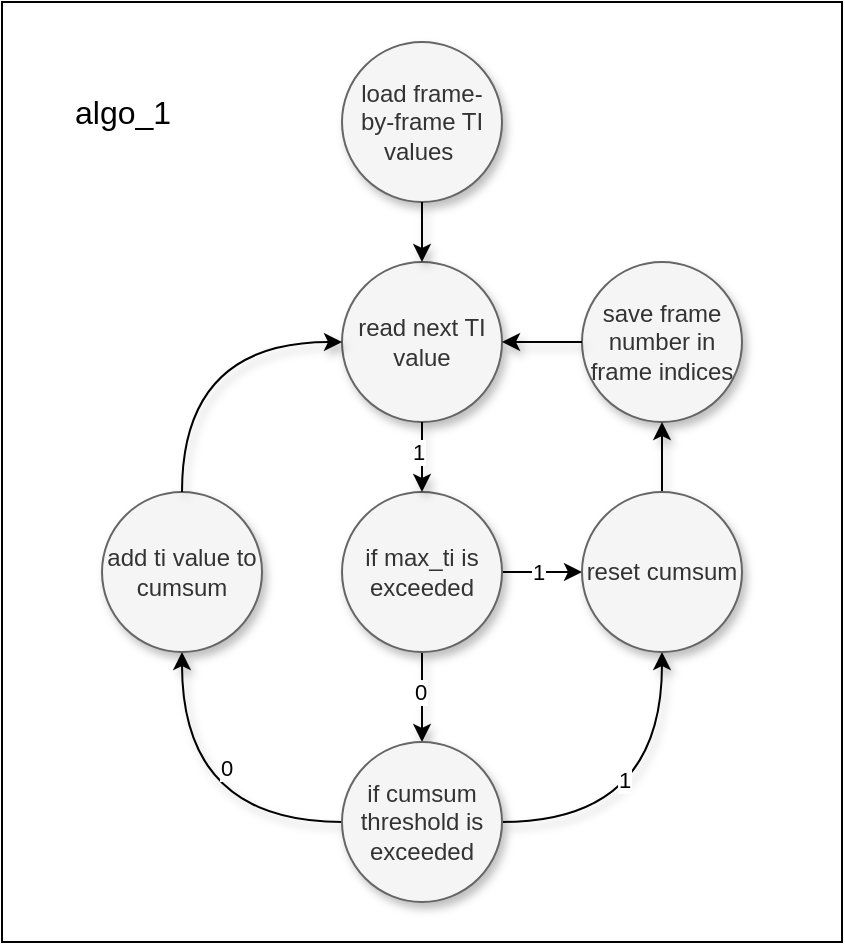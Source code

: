 <mxfile version="27.0.5" pages="6">
  <diagram name="algo1" id="71HnFJK430C_7FDIOIWX">
    <mxGraphModel dx="949" dy="551" grid="1" gridSize="10" guides="1" tooltips="1" connect="1" arrows="1" fold="1" page="1" pageScale="1" pageWidth="850" pageHeight="1100" math="0" shadow="0">
      <root>
        <mxCell id="0" />
        <mxCell id="1" parent="0" />
        <mxCell id="voDdZIROr1WUxbnYvY6X-23" value="" style="rounded=0;whiteSpace=wrap;html=1;fillColor=none;" parent="1" vertex="1">
          <mxGeometry x="220" y="20" width="420" height="470" as="geometry" />
        </mxCell>
        <mxCell id="FpjqDl7yzt5mH1No-ecy-1" value="load frame-&lt;br&gt;by-frame TI values&amp;nbsp;" style="ellipse;whiteSpace=wrap;html=1;fillColor=#f5f5f5;fontColor=#333333;strokeColor=#666666;shadow=1;" parent="1" vertex="1">
          <mxGeometry x="390" y="40" width="80" height="80" as="geometry" />
        </mxCell>
        <mxCell id="FpjqDl7yzt5mH1No-ecy-5" value="" style="rounded=0;orthogonalLoop=1;jettySize=auto;html=1;entryX=0;entryY=0.5;entryDx=0;entryDy=0;exitX=1;exitY=0.5;exitDx=0;exitDy=0;" parent="1" source="FpjqDl7yzt5mH1No-ecy-2" target="voDdZIROr1WUxbnYvY6X-18" edge="1">
          <mxGeometry relative="1" as="geometry" />
        </mxCell>
        <mxCell id="FpjqDl7yzt5mH1No-ecy-6" value="1" style="edgeLabel;html=1;align=center;verticalAlign=middle;resizable=0;points=[];" parent="FpjqDl7yzt5mH1No-ecy-5" vertex="1" connectable="0">
          <mxGeometry x="-0.125" relative="1" as="geometry">
            <mxPoint as="offset" />
          </mxGeometry>
        </mxCell>
        <mxCell id="FpjqDl7yzt5mH1No-ecy-8" value="" style="edgeStyle=orthogonalEdgeStyle;rounded=0;orthogonalLoop=1;jettySize=auto;html=1;shadow=1;" parent="1" source="FpjqDl7yzt5mH1No-ecy-2" target="FpjqDl7yzt5mH1No-ecy-7" edge="1">
          <mxGeometry relative="1" as="geometry" />
        </mxCell>
        <mxCell id="voDdZIROr1WUxbnYvY6X-16" value="0" style="edgeLabel;html=1;align=center;verticalAlign=middle;resizable=0;points=[];" parent="FpjqDl7yzt5mH1No-ecy-8" vertex="1" connectable="0">
          <mxGeometry x="-0.125" y="-1" relative="1" as="geometry">
            <mxPoint as="offset" />
          </mxGeometry>
        </mxCell>
        <mxCell id="FpjqDl7yzt5mH1No-ecy-2" value="if max_ti is exceeded" style="ellipse;whiteSpace=wrap;html=1;fillColor=#f5f5f5;fontColor=#333333;strokeColor=#666666;shadow=1;" parent="1" vertex="1">
          <mxGeometry x="390" y="265" width="80" height="80" as="geometry" />
        </mxCell>
        <mxCell id="FpjqDl7yzt5mH1No-ecy-4" value="save frame number in frame indices" style="ellipse;whiteSpace=wrap;html=1;fillColor=#f5f5f5;fontColor=#333333;strokeColor=#666666;shadow=1;" parent="1" vertex="1">
          <mxGeometry x="510" y="150" width="80" height="80" as="geometry" />
        </mxCell>
        <mxCell id="voDdZIROr1WUxbnYvY6X-14" value="" style="edgeStyle=orthogonalEdgeStyle;rounded=0;orthogonalLoop=1;jettySize=auto;html=1;curved=1;shadow=1;" parent="1" source="FpjqDl7yzt5mH1No-ecy-7" target="voDdZIROr1WUxbnYvY6X-13" edge="1">
          <mxGeometry relative="1" as="geometry" />
        </mxCell>
        <mxCell id="voDdZIROr1WUxbnYvY6X-17" value="0" style="edgeLabel;html=1;align=center;verticalAlign=middle;resizable=0;points=[];" parent="voDdZIROr1WUxbnYvY6X-14" vertex="1" connectable="0">
          <mxGeometry x="-0.296" y="-27" relative="1" as="geometry">
            <mxPoint as="offset" />
          </mxGeometry>
        </mxCell>
        <mxCell id="voDdZIROr1WUxbnYvY6X-19" value="" style="edgeStyle=orthogonalEdgeStyle;rounded=0;orthogonalLoop=1;jettySize=auto;html=1;shadow=1;curved=1;" parent="1" source="FpjqDl7yzt5mH1No-ecy-7" target="voDdZIROr1WUxbnYvY6X-18" edge="1">
          <mxGeometry relative="1" as="geometry" />
        </mxCell>
        <mxCell id="ffDxXBgFUZw_1GEEbMua-1" value="1" style="edgeLabel;html=1;align=center;verticalAlign=middle;resizable=0;points=[];" vertex="1" connectable="0" parent="voDdZIROr1WUxbnYvY6X-19">
          <mxGeometry x="0.233" y="19" relative="1" as="geometry">
            <mxPoint as="offset" />
          </mxGeometry>
        </mxCell>
        <mxCell id="FpjqDl7yzt5mH1No-ecy-7" value="if cumsum threshold is exceeded" style="ellipse;whiteSpace=wrap;html=1;fillColor=#f5f5f5;fontColor=#333333;strokeColor=#666666;shadow=1;" parent="1" vertex="1">
          <mxGeometry x="390" y="390" width="80" height="80" as="geometry" />
        </mxCell>
        <mxCell id="FpjqDl7yzt5mH1No-ecy-11" value="read next TI value" style="ellipse;whiteSpace=wrap;html=1;fillColor=#f5f5f5;fontColor=#333333;strokeColor=#666666;shadow=1;" parent="1" vertex="1">
          <mxGeometry x="390" y="150" width="80" height="80" as="geometry" />
        </mxCell>
        <mxCell id="FpjqDl7yzt5mH1No-ecy-13" value="" style="endArrow=classic;html=1;rounded=0;entryX=0.5;entryY=0;entryDx=0;entryDy=0;exitX=0.5;exitY=1;exitDx=0;exitDy=0;curved=1;shadow=1;" parent="1" source="FpjqDl7yzt5mH1No-ecy-11" target="FpjqDl7yzt5mH1No-ecy-2" edge="1">
          <mxGeometry width="50" height="50" relative="1" as="geometry">
            <mxPoint x="450" y="475" as="sourcePoint" />
            <mxPoint x="500" y="425" as="targetPoint" />
          </mxGeometry>
        </mxCell>
        <mxCell id="FpjqDl7yzt5mH1No-ecy-17" value="1" style="edgeLabel;html=1;align=center;verticalAlign=middle;resizable=0;points=[];" parent="FpjqDl7yzt5mH1No-ecy-13" vertex="1" connectable="0">
          <mxGeometry x="-0.171" y="-2" relative="1" as="geometry">
            <mxPoint as="offset" />
          </mxGeometry>
        </mxCell>
        <mxCell id="FpjqDl7yzt5mH1No-ecy-16" value="" style="endArrow=classic;html=1;rounded=0;entryX=1;entryY=0.5;entryDx=0;entryDy=0;exitX=0;exitY=0.5;exitDx=0;exitDy=0;curved=1;shadow=1;" parent="1" source="FpjqDl7yzt5mH1No-ecy-4" target="FpjqDl7yzt5mH1No-ecy-11" edge="1">
          <mxGeometry width="50" height="50" relative="1" as="geometry">
            <mxPoint x="450" y="475" as="sourcePoint" />
            <mxPoint x="500" y="425" as="targetPoint" />
            <Array as="points" />
          </mxGeometry>
        </mxCell>
        <mxCell id="FpjqDl7yzt5mH1No-ecy-18" value="" style="endArrow=classic;html=1;rounded=0;entryX=0.5;entryY=0;entryDx=0;entryDy=0;exitX=0.5;exitY=1;exitDx=0;exitDy=0;shadow=1;" parent="1" source="FpjqDl7yzt5mH1No-ecy-1" target="FpjqDl7yzt5mH1No-ecy-11" edge="1">
          <mxGeometry width="50" height="50" relative="1" as="geometry">
            <mxPoint x="400" y="400" as="sourcePoint" />
            <mxPoint x="450" y="350" as="targetPoint" />
          </mxGeometry>
        </mxCell>
        <mxCell id="voDdZIROr1WUxbnYvY6X-13" value="add ti value to cumsum" style="ellipse;whiteSpace=wrap;html=1;fillColor=#f5f5f5;fontColor=#333333;strokeColor=#666666;shadow=1;" parent="1" vertex="1">
          <mxGeometry x="270" y="265" width="80" height="80" as="geometry" />
        </mxCell>
        <mxCell id="voDdZIROr1WUxbnYvY6X-15" value="" style="endArrow=classic;html=1;rounded=0;exitX=0.5;exitY=0;exitDx=0;exitDy=0;entryX=0;entryY=0.5;entryDx=0;entryDy=0;curved=1;shadow=1;" parent="1" source="voDdZIROr1WUxbnYvY6X-13" target="FpjqDl7yzt5mH1No-ecy-11" edge="1">
          <mxGeometry width="50" height="50" relative="1" as="geometry">
            <mxPoint x="400" y="380" as="sourcePoint" />
            <mxPoint x="450" y="330" as="targetPoint" />
            <Array as="points">
              <mxPoint x="310" y="190" />
            </Array>
          </mxGeometry>
        </mxCell>
        <mxCell id="voDdZIROr1WUxbnYvY6X-20" value="" style="edgeStyle=orthogonalEdgeStyle;rounded=0;orthogonalLoop=1;jettySize=auto;html=1;shadow=1;" parent="1" source="voDdZIROr1WUxbnYvY6X-18" target="FpjqDl7yzt5mH1No-ecy-4" edge="1">
          <mxGeometry relative="1" as="geometry" />
        </mxCell>
        <mxCell id="voDdZIROr1WUxbnYvY6X-18" value="reset cumsum" style="ellipse;whiteSpace=wrap;html=1;fillColor=#f5f5f5;fontColor=#333333;strokeColor=#666666;shadow=1;" parent="1" vertex="1">
          <mxGeometry x="510" y="265" width="80" height="80" as="geometry" />
        </mxCell>
        <mxCell id="voDdZIROr1WUxbnYvY6X-22" value="algo_1" style="text;html=1;align=center;verticalAlign=middle;resizable=0;points=[];autosize=1;strokeColor=none;fillColor=none;fontSize=16;" parent="1" vertex="1">
          <mxGeometry x="245" y="60" width="70" height="30" as="geometry" />
        </mxCell>
      </root>
    </mxGraphModel>
  </diagram>
  <diagram id="JQ2PZxAmj99fhvYnRebr" name="algo1_process">
    <mxGraphModel dx="1615" dy="851" grid="1" gridSize="10" guides="1" tooltips="1" connect="1" arrows="1" fold="1" page="1" pageScale="1" pageWidth="1100" pageHeight="850" math="0" shadow="0">
      <root>
        <mxCell id="0" />
        <mxCell id="1" parent="0" />
        <mxCell id="JAM7gb6TAAjPx7ZSE7II-1" value="" style="edgeStyle=orthogonalEdgeStyle;rounded=0;orthogonalLoop=1;jettySize=auto;html=1;startArrow=classic;startFill=1;endArrow=none;fillColor=#f5f5f5;strokeColor=#666666;shadow=1;exitX=0;exitY=0.5;exitDx=0;exitDy=0;" parent="1" source="JAM7gb6TAAjPx7ZSE7II-8" target="JAM7gb6TAAjPx7ZSE7II-4" edge="1">
          <mxGeometry relative="1" as="geometry" />
        </mxCell>
        <mxCell id="JAM7gb6TAAjPx7ZSE7II-2" value="" style="edgeStyle=orthogonalEdgeStyle;rounded=0;orthogonalLoop=1;jettySize=auto;html=1;fillColor=#f5f5f5;strokeColor=#666666;shadow=1;" parent="1" source="JAM7gb6TAAjPx7ZSE7II-3" target="JAM7gb6TAAjPx7ZSE7II-6" edge="1">
          <mxGeometry relative="1" as="geometry" />
        </mxCell>
        <mxCell id="JAM7gb6TAAjPx7ZSE7II-3" value="get frame-by-frame SITI values from siti-tools" style="whiteSpace=wrap;html=1;rounded=0;fillColor=#f5f5f5;fontColor=#333333;strokeColor=#666666;shadow=1;direction=east;" parent="1" vertex="1">
          <mxGeometry x="420" y="330" width="80" height="70" as="geometry" />
        </mxCell>
        <mxCell id="JAM7gb6TAAjPx7ZSE7II-4" value="get .h265 file" style="whiteSpace=wrap;html=1;rounded=0;fillColor=#f5f5f5;fontColor=#333333;strokeColor=#666666;shadow=1;direction=east;" parent="1" vertex="1">
          <mxGeometry x="200" y="345" width="80" height="40" as="geometry" />
        </mxCell>
        <mxCell id="JAM7gb6TAAjPx7ZSE7II-5" value="" style="edgeStyle=orthogonalEdgeStyle;rounded=0;orthogonalLoop=1;jettySize=auto;html=1;" parent="1" source="JAM7gb6TAAjPx7ZSE7II-6" target="JAM7gb6TAAjPx7ZSE7II-10" edge="1">
          <mxGeometry relative="1" as="geometry" />
        </mxCell>
        <mxCell id="JAM7gb6TAAjPx7ZSE7II-6" value="get frame indices from algo_v1" style="whiteSpace=wrap;html=1;rounded=0;fillColor=#f5f5f5;fontColor=#333333;strokeColor=#666666;shadow=1;direction=east;" parent="1" vertex="1">
          <mxGeometry x="530" y="335" width="80" height="60" as="geometry" />
        </mxCell>
        <mxCell id="JAM7gb6TAAjPx7ZSE7II-7" value="" style="edgeStyle=orthogonalEdgeStyle;rounded=0;orthogonalLoop=1;jettySize=auto;html=1;" parent="1" source="JAM7gb6TAAjPx7ZSE7II-8" target="JAM7gb6TAAjPx7ZSE7II-3" edge="1">
          <mxGeometry relative="1" as="geometry" />
        </mxCell>
        <mxCell id="JAM7gb6TAAjPx7ZSE7II-8" value="convert .h265 video to .mp4" style="whiteSpace=wrap;html=1;rounded=0;fillColor=#f5f5f5;fontColor=#333333;strokeColor=#666666;shadow=1;direction=east;" parent="1" vertex="1">
          <mxGeometry x="310" y="345" width="80" height="40" as="geometry" />
        </mxCell>
        <mxCell id="JAM7gb6TAAjPx7ZSE7II-9" value="" style="edgeStyle=orthogonalEdgeStyle;rounded=0;orthogonalLoop=1;jettySize=auto;html=1;fillColor=#f5f5f5;strokeColor=#666666;shadow=1;" parent="1" source="JAM7gb6TAAjPx7ZSE7II-10" target="JAM7gb6TAAjPx7ZSE7II-11" edge="1">
          <mxGeometry relative="1" as="geometry" />
        </mxCell>
        <mxCell id="JAM7gb6TAAjPx7ZSE7II-10" value="export .jpg images from frame indices and .mp4 file" style="whiteSpace=wrap;html=1;rounded=0;fillColor=#f5f5f5;fontColor=#333333;strokeColor=#666666;shadow=1;direction=east;" parent="1" vertex="1">
          <mxGeometry x="645" y="330" width="80" height="70" as="geometry" />
        </mxCell>
        <mxCell id="JAM7gb6TAAjPx7ZSE7II-11" value="(optional)&lt;br&gt;generate .mp4 video from images" style="whiteSpace=wrap;html=1;rounded=0;fillColor=#f5f5f5;fontColor=#333333;strokeColor=#666666;shadow=1;direction=east;" parent="1" vertex="1">
          <mxGeometry x="755" y="330" width="80" height="70" as="geometry" />
        </mxCell>
      </root>
    </mxGraphModel>
  </diagram>
  <diagram id="9GWY4Y-SrS1t8kT5G_4U" name="algo1_illustration">
    <mxGraphModel dx="550" dy="320" grid="1" gridSize="10" guides="1" tooltips="1" connect="1" arrows="1" fold="1" page="1" pageScale="1" pageWidth="1100" pageHeight="850" math="0" shadow="0">
      <root>
        <mxCell id="0" />
        <mxCell id="1" parent="0" />
        <mxCell id="XwoEQE9yPBcxFCElke__-1" value="" style="rounded=0;whiteSpace=wrap;html=1;" vertex="1" parent="1">
          <mxGeometry x="250.496" y="230" width="125" height="60" as="geometry" />
        </mxCell>
        <mxCell id="XwoEQE9yPBcxFCElke__-2" value="" style="endArrow=classic;html=1;rounded=0;startArrow=classic;startFill=1;" edge="1" parent="1">
          <mxGeometry width="50" height="50" relative="1" as="geometry">
            <mxPoint x="435.496" y="440" as="sourcePoint" />
            <mxPoint x="225.496" y="280" as="targetPoint" />
            <Array as="points">
              <mxPoint x="225.496" y="440" />
            </Array>
          </mxGeometry>
        </mxCell>
        <mxCell id="XwoEQE9yPBcxFCElke__-4" value="" style="rounded=0;whiteSpace=wrap;html=1;fillColor=#d5e8d4;strokeColor=#82b366;opacity=70;" vertex="1" parent="1">
          <mxGeometry x="235.5" y="390" width="20" height="50" as="geometry" />
        </mxCell>
        <mxCell id="XwoEQE9yPBcxFCElke__-5" value="" style="rounded=0;whiteSpace=wrap;html=1;fillColor=#d5e8d4;strokeColor=#82b366;opacity=70;" vertex="1" parent="1">
          <mxGeometry x="275.496" y="410" width="20" height="30" as="geometry" />
        </mxCell>
        <mxCell id="XwoEQE9yPBcxFCElke__-6" value="" style="rounded=0;whiteSpace=wrap;html=1;fillColor=#fff2cc;strokeColor=#d6b656;opacity=70;" vertex="1" parent="1">
          <mxGeometry x="275.5" y="360" width="20" height="50" as="geometry" />
        </mxCell>
        <mxCell id="XwoEQE9yPBcxFCElke__-7" value="" style="rounded=0;whiteSpace=wrap;html=1;fillColor=#d5e8d4;strokeColor=#82b366;opacity=70;" vertex="1" parent="1">
          <mxGeometry x="315.496" y="380" width="20" height="60" as="geometry" />
        </mxCell>
        <mxCell id="XwoEQE9yPBcxFCElke__-8" value="" style="rounded=0;whiteSpace=wrap;html=1;fillColor=#fff2cc;strokeColor=#d6b656;opacity=70;" vertex="1" parent="1">
          <mxGeometry x="315.496" y="310" width="20" height="70" as="geometry" />
        </mxCell>
        <mxCell id="XwoEQE9yPBcxFCElke__-9" value="" style="rounded=0;whiteSpace=wrap;html=1;fillColor=#d5e8d4;strokeColor=#82b366;opacity=70;" vertex="1" parent="1">
          <mxGeometry x="355.5" y="360" width="20" height="80" as="geometry" />
        </mxCell>
        <mxCell id="XwoEQE9yPBcxFCElke__-10" value="" style="endArrow=open;html=1;rounded=0;exitX=1;exitY=0.5;exitDx=0;exitDy=0;entryX=0;entryY=0.5;entryDx=0;entryDy=0;shadow=1;jumpSize=6;fillColor=#f5f5f5;strokeColor=#666666;endFill=0;dashed=1;" edge="1" parent="1" source="XwoEQE9yPBcxFCElke__-4" target="XwoEQE9yPBcxFCElke__-6">
          <mxGeometry width="50" height="50" relative="1" as="geometry">
            <mxPoint x="335.496" y="390" as="sourcePoint" />
            <mxPoint x="385.496" y="340" as="targetPoint" />
          </mxGeometry>
        </mxCell>
        <mxCell id="XwoEQE9yPBcxFCElke__-11" value="" style="endArrow=baseDash;html=1;rounded=0;startArrow=baseDash;startFill=0;endFill=0;entryX=1;entryY=0;entryDx=0;entryDy=0;exitX=1;exitY=1;exitDx=0;exitDy=0;shadow=1;jumpSize=6;fillColor=#f5f5f5;strokeColor=#666666;" edge="1" parent="1" source="XwoEQE9yPBcxFCElke__-4" target="XwoEQE9yPBcxFCElke__-4">
          <mxGeometry width="50" height="50" relative="1" as="geometry">
            <mxPoint x="425.496" y="390" as="sourcePoint" />
            <mxPoint x="475.496" y="340" as="targetPoint" />
          </mxGeometry>
        </mxCell>
        <mxCell id="XwoEQE9yPBcxFCElke__-12" value="" style="endArrow=baseDash;html=1;rounded=0;startArrow=baseDash;startFill=0;endFill=0;entryX=1;entryY=0;entryDx=0;entryDy=0;exitX=1;exitY=1;exitDx=0;exitDy=0;startSize=6;jumpSize=6;shadow=1;fillColor=#f5f5f5;strokeColor=#666666;" edge="1" parent="1" target="XwoEQE9yPBcxFCElke__-6">
          <mxGeometry width="50" height="50" relative="1" as="geometry">
            <mxPoint x="295.496" y="440" as="sourcePoint" />
            <mxPoint x="295.496" y="400" as="targetPoint" />
          </mxGeometry>
        </mxCell>
        <mxCell id="XwoEQE9yPBcxFCElke__-13" value="" style="endArrow=open;html=1;rounded=0;exitX=1;exitY=0.5;exitDx=0;exitDy=0;entryX=0;entryY=0.5;entryDx=0;entryDy=0;shadow=1;jumpSize=6;fillColor=#f5f5f5;strokeColor=#666666;endFill=0;dashed=1;" edge="1" parent="1" target="XwoEQE9yPBcxFCElke__-8">
          <mxGeometry width="50" height="50" relative="1" as="geometry">
            <mxPoint x="295.496" y="405" as="sourcePoint" />
            <mxPoint x="315.496" y="375" as="targetPoint" />
          </mxGeometry>
        </mxCell>
        <mxCell id="XwoEQE9yPBcxFCElke__-14" value="" style="endArrow=baseDash;html=1;rounded=0;startArrow=baseDash;startFill=0;endFill=0;entryX=1;entryY=0;entryDx=0;entryDy=0;exitX=1;exitY=1;exitDx=0;exitDy=0;startSize=6;jumpSize=6;shadow=1;fillColor=#f5f5f5;strokeColor=#666666;" edge="1" parent="1">
          <mxGeometry width="50" height="50" relative="1" as="geometry">
            <mxPoint x="315.096" y="380" as="sourcePoint" />
            <mxPoint x="315.096" y="310" as="targetPoint" />
          </mxGeometry>
        </mxCell>
        <mxCell id="XwoEQE9yPBcxFCElke__-15" value="" style="endArrow=baseDash;html=1;rounded=0;startArrow=baseDash;startFill=0;endFill=0;entryX=0;entryY=0;entryDx=0;entryDy=0;exitX=0;exitY=1;exitDx=0;exitDy=0;shadow=1;jumpSize=6;fillColor=#f5f5f5;strokeColor=#666666;" edge="1" parent="1" source="XwoEQE9yPBcxFCElke__-6" target="XwoEQE9yPBcxFCElke__-6">
          <mxGeometry width="50" height="50" relative="1" as="geometry">
            <mxPoint x="275.096" y="410" as="sourcePoint" />
            <mxPoint x="275.096" y="370" as="targetPoint" />
          </mxGeometry>
        </mxCell>
        <mxCell id="XwoEQE9yPBcxFCElke__-16" value="" style="rounded=0;whiteSpace=wrap;html=1;fillColor=#d5e8d4;strokeColor=#82b366;opacity=70;" vertex="1" parent="1">
          <mxGeometry x="395.5" y="390" width="20" height="50" as="geometry" />
        </mxCell>
        <mxCell id="XwoEQE9yPBcxFCElke__-21" value="cumsum threshold" style="text;html=1;align=center;verticalAlign=middle;whiteSpace=wrap;rounded=0;" vertex="1" parent="1">
          <mxGeometry x="435.5" y="315" width="60" height="30" as="geometry" />
        </mxCell>
        <mxCell id="XwoEQE9yPBcxFCElke__-22" value="" style="rounded=0;whiteSpace=wrap;html=1;fillColor=#fff2cc;strokeColor=#d6b656;opacity=70;" vertex="1" parent="1">
          <mxGeometry x="259.876" y="240" width="15" height="10" as="geometry" />
        </mxCell>
        <mxCell id="XwoEQE9yPBcxFCElke__-23" value="Accumulated TI" style="text;html=1;align=center;verticalAlign=middle;whiteSpace=wrap;rounded=0;" vertex="1" parent="1">
          <mxGeometry x="278.626" y="235" width="87.5" height="20" as="geometry" />
        </mxCell>
        <mxCell id="XwoEQE9yPBcxFCElke__-24" value="" style="rounded=0;whiteSpace=wrap;html=1;fillColor=#d5e8d4;strokeColor=#82b366;opacity=70;" vertex="1" parent="1">
          <mxGeometry x="259.876" y="270" width="15" height="10" as="geometry" />
        </mxCell>
        <mxCell id="XwoEQE9yPBcxFCElke__-25" value="New TI value" style="text;html=1;align=center;verticalAlign=middle;whiteSpace=wrap;rounded=0;" vertex="1" parent="1">
          <mxGeometry x="274.876" y="265" width="80" height="20" as="geometry" />
        </mxCell>
        <mxCell id="XwoEQE9yPBcxFCElke__-26" value="&lt;font style=&quot;font-size: 9px;&quot;&gt;frame 0/1 TI&lt;/font&gt;" style="text;html=1;align=center;verticalAlign=middle;whiteSpace=wrap;rounded=0;direction=east;rotation=50;" vertex="1" parent="1">
          <mxGeometry x="223.006" y="454" width="55.62" height="20" as="geometry" />
        </mxCell>
        <mxCell id="XwoEQE9yPBcxFCElke__-27" value="&lt;font style=&quot;font-size: 9px;&quot;&gt;frame 1/2 TI&lt;/font&gt;" style="text;html=1;align=center;verticalAlign=middle;whiteSpace=wrap;rounded=0;direction=east;rotation=50;" vertex="1" parent="1">
          <mxGeometry x="265.492" y="454" width="55.62" height="20" as="geometry" />
        </mxCell>
        <mxCell id="XwoEQE9yPBcxFCElke__-28" value="&lt;font style=&quot;font-size: 9px;&quot;&gt;frame 2/3 TI&lt;/font&gt;" style="text;html=1;align=center;verticalAlign=middle;whiteSpace=wrap;rounded=0;direction=east;rotation=50;" vertex="1" parent="1">
          <mxGeometry x="305.492" y="454" width="55.62" height="20" as="geometry" />
        </mxCell>
        <mxCell id="XwoEQE9yPBcxFCElke__-29" value="&lt;font style=&quot;font-size: 9px;&quot;&gt;frame 3/4 TI&lt;/font&gt;" style="text;html=1;align=center;verticalAlign=middle;whiteSpace=wrap;rounded=0;direction=east;rotation=50;" vertex="1" parent="1">
          <mxGeometry x="345.492" y="454" width="55.62" height="20" as="geometry" />
        </mxCell>
        <mxCell id="XwoEQE9yPBcxFCElke__-30" value="&lt;font style=&quot;font-size: 9px;&quot;&gt;frame 4/5 TI&lt;/font&gt;" style="text;html=1;align=center;verticalAlign=middle;whiteSpace=wrap;rounded=0;direction=east;rotation=50;" vertex="1" parent="1">
          <mxGeometry x="385.492" y="454" width="55.62" height="20" as="geometry" />
        </mxCell>
        <mxCell id="sRNaunsgOuP5iIzEkBy8-1" value="" style="endArrow=none;dashed=1;html=1;dashPattern=1 3;strokeWidth=2;rounded=0;" edge="1" parent="1">
          <mxGeometry width="50" height="50" relative="1" as="geometry">
            <mxPoint x="228.3" y="370" as="sourcePoint" />
            <mxPoint x="438.3" y="370" as="targetPoint" />
          </mxGeometry>
        </mxCell>
        <mxCell id="sRNaunsgOuP5iIzEkBy8-2" value="max_TI threshold" style="text;html=1;align=center;verticalAlign=middle;whiteSpace=wrap;rounded=0;" vertex="1" parent="1">
          <mxGeometry x="435.5" y="355" width="60" height="30" as="geometry" />
        </mxCell>
        <mxCell id="XwoEQE9yPBcxFCElke__-3" value="" style="endArrow=none;dashed=1;html=1;dashPattern=1 3;strokeWidth=2;rounded=0;" edge="1" parent="1">
          <mxGeometry width="50" height="50" relative="1" as="geometry">
            <mxPoint x="225.496" y="330" as="sourcePoint" />
            <mxPoint x="435.496" y="330" as="targetPoint" />
          </mxGeometry>
        </mxCell>
      </root>
    </mxGraphModel>
  </diagram>
  <diagram name="algo_v2" id="Ry4OViJDhP3fVdzH1UtA">
    <mxGraphModel dx="1376" dy="799" grid="1" gridSize="10" guides="1" tooltips="1" connect="1" arrows="1" fold="1" page="1" pageScale="1" pageWidth="850" pageHeight="1100" math="0" shadow="0">
      <root>
        <mxCell id="WdvCV9NkCTOlopkuxPqA-0" />
        <mxCell id="WdvCV9NkCTOlopkuxPqA-1" parent="WdvCV9NkCTOlopkuxPqA-0" />
        <mxCell id="hJqbMsXYIiBF0uI2xasX-1" value="" style="edgeStyle=orthogonalEdgeStyle;rounded=0;orthogonalLoop=1;jettySize=auto;html=1;" parent="WdvCV9NkCTOlopkuxPqA-1" source="WdvCV9NkCTOlopkuxPqA-2" target="hJqbMsXYIiBF0uI2xasX-0" edge="1">
          <mxGeometry relative="1" as="geometry" />
        </mxCell>
        <mxCell id="WdvCV9NkCTOlopkuxPqA-2" value="generate&amp;nbsp;" style="ellipse;whiteSpace=wrap;html=1;" parent="WdvCV9NkCTOlopkuxPqA-1" vertex="1">
          <mxGeometry x="180" y="90" width="80" height="80" as="geometry" />
        </mxCell>
        <mxCell id="hJqbMsXYIiBF0uI2xasX-0" value="" style="ellipse;whiteSpace=wrap;html=1;" parent="WdvCV9NkCTOlopkuxPqA-1" vertex="1">
          <mxGeometry x="340" y="90" width="80" height="80" as="geometry" />
        </mxCell>
      </root>
    </mxGraphModel>
  </diagram>
  <diagram name="algo2_process" id="ovWGVFBN8oz8u4_cpbrL">
    <mxGraphModel dx="1615" dy="851" grid="1" gridSize="10" guides="1" tooltips="1" connect="1" arrows="1" fold="1" page="1" pageScale="1" pageWidth="1100" pageHeight="850" math="0" shadow="0">
      <root>
        <mxCell id="9NTopfy9Gc-iC0lpGPHf-0" />
        <mxCell id="9NTopfy9Gc-iC0lpGPHf-1" parent="9NTopfy9Gc-iC0lpGPHf-0" />
        <mxCell id="W1KIT9cnclrKEMTlzbHH-2" value="" style="edgeStyle=orthogonalEdgeStyle;rounded=0;orthogonalLoop=1;jettySize=auto;html=1;" parent="9NTopfy9Gc-iC0lpGPHf-1" source="9NTopfy9Gc-iC0lpGPHf-4" target="9NTopfy9Gc-iC0lpGPHf-11" edge="1">
          <mxGeometry relative="1" as="geometry" />
        </mxCell>
        <mxCell id="9NTopfy9Gc-iC0lpGPHf-4" value="extract all .jpg frames from video" style="whiteSpace=wrap;html=1;rounded=0;fillColor=#f5f5f5;fontColor=#333333;strokeColor=#666666;shadow=1;direction=east;" parent="9NTopfy9Gc-iC0lpGPHf-1" vertex="1">
          <mxGeometry x="310" y="340" width="80" height="50" as="geometry" />
        </mxCell>
        <mxCell id="W1KIT9cnclrKEMTlzbHH-1" value="" style="edgeStyle=orthogonalEdgeStyle;rounded=0;orthogonalLoop=1;jettySize=auto;html=1;" parent="9NTopfy9Gc-iC0lpGPHf-1" source="9NTopfy9Gc-iC0lpGPHf-5" target="9NTopfy9Gc-iC0lpGPHf-4" edge="1">
          <mxGeometry relative="1" as="geometry" />
        </mxCell>
        <mxCell id="9NTopfy9Gc-iC0lpGPHf-5" value="get .h265 file" style="whiteSpace=wrap;html=1;rounded=0;fillColor=#f5f5f5;fontColor=#333333;strokeColor=#666666;shadow=1;direction=east;" parent="9NTopfy9Gc-iC0lpGPHf-1" vertex="1">
          <mxGeometry x="200" y="345" width="80" height="40" as="geometry" />
        </mxCell>
        <mxCell id="W1KIT9cnclrKEMTlzbHH-5" value="" style="edgeStyle=orthogonalEdgeStyle;rounded=0;orthogonalLoop=1;jettySize=auto;html=1;" parent="9NTopfy9Gc-iC0lpGPHf-1" source="9NTopfy9Gc-iC0lpGPHf-11" target="9NTopfy9Gc-iC0lpGPHf-12" edge="1">
          <mxGeometry relative="1" as="geometry" />
        </mxCell>
        <mxCell id="9NTopfy9Gc-iC0lpGPHf-11" value="Compute relative TI values and select frames" style="whiteSpace=wrap;html=1;rounded=0;fillColor=#f5f5f5;fontColor=#333333;strokeColor=#666666;shadow=1;direction=east;" parent="9NTopfy9Gc-iC0lpGPHf-1" vertex="1">
          <mxGeometry x="420" y="330" width="80" height="70" as="geometry" />
        </mxCell>
        <mxCell id="9NTopfy9Gc-iC0lpGPHf-12" value="(optional)&lt;br&gt;generate .h265 video from images" style="whiteSpace=wrap;html=1;rounded=0;fillColor=#f5f5f5;fontColor=#333333;strokeColor=#666666;shadow=1;direction=east;" parent="9NTopfy9Gc-iC0lpGPHf-1" vertex="1">
          <mxGeometry x="530" y="330" width="80" height="70" as="geometry" />
        </mxCell>
      </root>
    </mxGraphModel>
  </diagram>
  <diagram name="algo2_illustration" id="zokCmRfYosrEyLpfS53g">
    <mxGraphModel dx="550" dy="320" grid="1" gridSize="10" guides="1" tooltips="1" connect="1" arrows="1" fold="1" page="1" pageScale="1" pageWidth="1100" pageHeight="850" math="0" shadow="0">
      <root>
        <mxCell id="YGEx8xRMLfiv5uj2bf0c-0" />
        <mxCell id="YGEx8xRMLfiv5uj2bf0c-1" parent="YGEx8xRMLfiv5uj2bf0c-0" />
        <mxCell id="YGEx8xRMLfiv5uj2bf0c-3" value="" style="endArrow=classic;html=1;rounded=0;startArrow=classic;startFill=1;" edge="1" parent="YGEx8xRMLfiv5uj2bf0c-1">
          <mxGeometry width="50" height="50" relative="1" as="geometry">
            <mxPoint x="435.496" y="440" as="sourcePoint" />
            <mxPoint x="225" y="310" as="targetPoint" />
            <Array as="points">
              <mxPoint x="225.496" y="440" />
            </Array>
          </mxGeometry>
        </mxCell>
        <mxCell id="YGEx8xRMLfiv5uj2bf0c-5" value="" style="rounded=0;whiteSpace=wrap;html=1;fillColor=#d5e8d4;strokeColor=#82b366;opacity=70;" vertex="1" parent="YGEx8xRMLfiv5uj2bf0c-1">
          <mxGeometry x="235.5" y="400" width="20" height="40" as="geometry" />
        </mxCell>
        <mxCell id="YGEx8xRMLfiv5uj2bf0c-6" value="" style="rounded=0;whiteSpace=wrap;html=1;fillColor=#d5e8d4;strokeColor=#82b366;opacity=70;" vertex="1" parent="YGEx8xRMLfiv5uj2bf0c-1">
          <mxGeometry x="275.5" y="380" width="20" height="60" as="geometry" />
        </mxCell>
        <mxCell id="YGEx8xRMLfiv5uj2bf0c-8" value="" style="rounded=0;whiteSpace=wrap;html=1;fillColor=#d5e8d4;strokeColor=#82b366;opacity=70;" vertex="1" parent="YGEx8xRMLfiv5uj2bf0c-1">
          <mxGeometry x="315.5" y="360" width="20" height="80" as="geometry" />
        </mxCell>
        <mxCell id="YGEx8xRMLfiv5uj2bf0c-10" value="" style="rounded=0;whiteSpace=wrap;html=1;fillColor=#d5e8d4;strokeColor=#82b366;opacity=70;" vertex="1" parent="YGEx8xRMLfiv5uj2bf0c-1">
          <mxGeometry x="355.5" y="340" width="20" height="100" as="geometry" />
        </mxCell>
        <mxCell id="YGEx8xRMLfiv5uj2bf0c-17" value="" style="rounded=0;whiteSpace=wrap;html=1;fillColor=#d5e8d4;strokeColor=#82b366;opacity=70;" vertex="1" parent="YGEx8xRMLfiv5uj2bf0c-1">
          <mxGeometry x="395.5" y="410" width="20" height="30" as="geometry" />
        </mxCell>
        <mxCell id="YGEx8xRMLfiv5uj2bf0c-22" value="Threshold" style="text;html=1;align=center;verticalAlign=middle;whiteSpace=wrap;rounded=0;" vertex="1" parent="YGEx8xRMLfiv5uj2bf0c-1">
          <mxGeometry x="435.496" y="340" width="60" height="20" as="geometry" />
        </mxCell>
        <mxCell id="YGEx8xRMLfiv5uj2bf0c-27" value="&lt;font style=&quot;font-size: 9px;&quot;&gt;frame 0/1 TI&lt;/font&gt;" style="text;html=1;align=center;verticalAlign=middle;whiteSpace=wrap;rounded=0;direction=east;rotation=50;" vertex="1" parent="YGEx8xRMLfiv5uj2bf0c-1">
          <mxGeometry x="232" y="454" width="56" height="20" as="geometry" />
        </mxCell>
        <mxCell id="YGEx8xRMLfiv5uj2bf0c-28" value="&lt;font style=&quot;font-size: 9px;&quot;&gt;frame 0/2 TI&lt;/font&gt;" style="text;html=1;align=center;verticalAlign=middle;whiteSpace=wrap;rounded=0;direction=east;rotation=50;" vertex="1" parent="YGEx8xRMLfiv5uj2bf0c-1">
          <mxGeometry x="272" y="454" width="56" height="20" as="geometry" />
        </mxCell>
        <mxCell id="YGEx8xRMLfiv5uj2bf0c-29" value="&lt;font style=&quot;font-size: 9px;&quot;&gt;frame 0/3 TI&lt;/font&gt;" style="text;html=1;align=center;verticalAlign=middle;whiteSpace=wrap;rounded=0;direction=east;rotation=50;" vertex="1" parent="YGEx8xRMLfiv5uj2bf0c-1">
          <mxGeometry x="312" y="454" width="56" height="20" as="geometry" />
        </mxCell>
        <mxCell id="YGEx8xRMLfiv5uj2bf0c-30" value="&lt;font style=&quot;font-size: 9px;&quot;&gt;frame 0/4 TI&lt;/font&gt;" style="text;html=1;align=center;verticalAlign=middle;whiteSpace=wrap;rounded=0;direction=east;rotation=50;" vertex="1" parent="YGEx8xRMLfiv5uj2bf0c-1">
          <mxGeometry x="352" y="454" width="56" height="20" as="geometry" />
        </mxCell>
        <mxCell id="YGEx8xRMLfiv5uj2bf0c-31" value="&lt;font style=&quot;font-size: 9px;&quot;&gt;frame 4/5 TI&lt;/font&gt;" style="text;html=1;align=center;verticalAlign=middle;whiteSpace=wrap;rounded=0;direction=east;rotation=50;" vertex="1" parent="YGEx8xRMLfiv5uj2bf0c-1">
          <mxGeometry x="392" y="454" width="56" height="20" as="geometry" />
        </mxCell>
        <mxCell id="3_9WH82gvkkP6WQ8lGsj-0" value="" style="rounded=0;whiteSpace=wrap;html=1;" vertex="1" parent="YGEx8xRMLfiv5uj2bf0c-1">
          <mxGeometry x="250" y="300" width="110" height="30" as="geometry" />
        </mxCell>
        <mxCell id="3_9WH82gvkkP6WQ8lGsj-3" value="" style="rounded=0;whiteSpace=wrap;html=1;fillColor=#d5e8d4;strokeColor=#82b366;opacity=70;" vertex="1" parent="YGEx8xRMLfiv5uj2bf0c-1">
          <mxGeometry x="257.5" y="310" width="15" height="10" as="geometry" />
        </mxCell>
        <mxCell id="3_9WH82gvkkP6WQ8lGsj-4" value="Computed TI" style="text;html=1;align=center;verticalAlign=middle;whiteSpace=wrap;rounded=0;" vertex="1" parent="YGEx8xRMLfiv5uj2bf0c-1">
          <mxGeometry x="272.5" y="305" width="80" height="20" as="geometry" />
        </mxCell>
        <mxCell id="YGEx8xRMLfiv5uj2bf0c-4" value="" style="endArrow=none;dashed=1;html=1;dashPattern=1 3;strokeWidth=2;rounded=0;" edge="1" parent="YGEx8xRMLfiv5uj2bf0c-1">
          <mxGeometry width="50" height="50" relative="1" as="geometry">
            <mxPoint x="225.496" y="350" as="sourcePoint" />
            <mxPoint x="435.496" y="350" as="targetPoint" />
          </mxGeometry>
        </mxCell>
      </root>
    </mxGraphModel>
  </diagram>
</mxfile>
